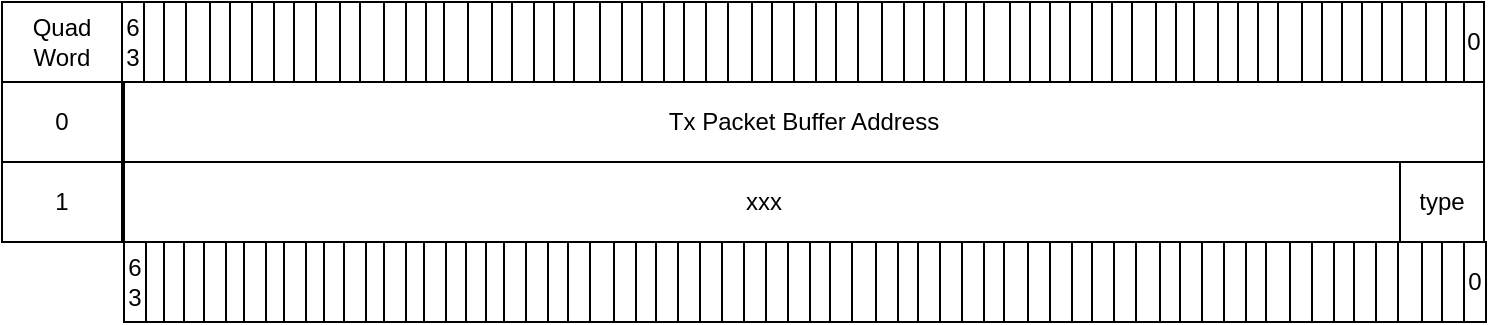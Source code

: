 <mxfile version="20.2.3" type="github">
  <diagram id="qz-nVTfvWQJ1BULRl2s8" name="Page-1">
    <mxGraphModel dx="1888" dy="489" grid="1" gridSize="10" guides="1" tooltips="1" connect="1" arrows="1" fold="1" page="1" pageScale="1" pageWidth="850" pageHeight="1100" math="0" shadow="0">
      <root>
        <mxCell id="0" />
        <mxCell id="1" parent="0" />
        <mxCell id="TTWSgJHcMphLvMV4Wp4F-28" value="" style="shape=table;startSize=0;container=1;collapsible=0;childLayout=tableLayout;" vertex="1" parent="1">
          <mxGeometry x="-721" y="350" width="681" height="40" as="geometry" />
        </mxCell>
        <mxCell id="TTWSgJHcMphLvMV4Wp4F-29" value="" style="shape=tableRow;horizontal=0;startSize=0;swimlaneHead=0;swimlaneBody=0;top=0;left=0;bottom=0;right=0;collapsible=0;dropTarget=0;fillColor=none;points=[[0,0.5],[1,0.5]];portConstraint=eastwest;" vertex="1" parent="TTWSgJHcMphLvMV4Wp4F-28">
          <mxGeometry width="681" height="40" as="geometry" />
        </mxCell>
        <mxCell id="TTWSgJHcMphLvMV4Wp4F-83" value="6&lt;br&gt;3" style="shape=partialRectangle;html=1;whiteSpace=wrap;connectable=0;overflow=hidden;fillColor=none;top=0;left=0;bottom=0;right=0;pointerEvents=1;" vertex="1" parent="TTWSgJHcMphLvMV4Wp4F-29">
          <mxGeometry width="11" height="40" as="geometry">
            <mxRectangle width="11" height="40" as="alternateBounds" />
          </mxGeometry>
        </mxCell>
        <mxCell id="TTWSgJHcMphLvMV4Wp4F-84" style="shape=partialRectangle;html=1;whiteSpace=wrap;connectable=0;overflow=hidden;fillColor=none;top=0;left=0;bottom=0;right=0;pointerEvents=1;" vertex="1" parent="TTWSgJHcMphLvMV4Wp4F-29">
          <mxGeometry x="11" width="10" height="40" as="geometry">
            <mxRectangle width="10" height="40" as="alternateBounds" />
          </mxGeometry>
        </mxCell>
        <mxCell id="TTWSgJHcMphLvMV4Wp4F-85" style="shape=partialRectangle;html=1;whiteSpace=wrap;connectable=0;overflow=hidden;fillColor=none;top=0;left=0;bottom=0;right=0;pointerEvents=1;" vertex="1" parent="TTWSgJHcMphLvMV4Wp4F-29">
          <mxGeometry x="21" width="11" height="40" as="geometry">
            <mxRectangle width="11" height="40" as="alternateBounds" />
          </mxGeometry>
        </mxCell>
        <mxCell id="TTWSgJHcMphLvMV4Wp4F-86" style="shape=partialRectangle;html=1;whiteSpace=wrap;connectable=0;overflow=hidden;fillColor=none;top=0;left=0;bottom=0;right=0;pointerEvents=1;" vertex="1" parent="TTWSgJHcMphLvMV4Wp4F-29">
          <mxGeometry x="32" width="12" height="40" as="geometry">
            <mxRectangle width="12" height="40" as="alternateBounds" />
          </mxGeometry>
        </mxCell>
        <mxCell id="TTWSgJHcMphLvMV4Wp4F-87" style="shape=partialRectangle;html=1;whiteSpace=wrap;connectable=0;overflow=hidden;fillColor=none;top=0;left=0;bottom=0;right=0;pointerEvents=1;" vertex="1" parent="TTWSgJHcMphLvMV4Wp4F-29">
          <mxGeometry x="44" width="10" height="40" as="geometry">
            <mxRectangle width="10" height="40" as="alternateBounds" />
          </mxGeometry>
        </mxCell>
        <mxCell id="TTWSgJHcMphLvMV4Wp4F-88" style="shape=partialRectangle;html=1;whiteSpace=wrap;connectable=0;overflow=hidden;fillColor=none;top=0;left=0;bottom=0;right=0;pointerEvents=1;" vertex="1" parent="TTWSgJHcMphLvMV4Wp4F-29">
          <mxGeometry x="54" width="11" height="40" as="geometry">
            <mxRectangle width="11" height="40" as="alternateBounds" />
          </mxGeometry>
        </mxCell>
        <mxCell id="TTWSgJHcMphLvMV4Wp4F-89" style="shape=partialRectangle;html=1;whiteSpace=wrap;connectable=0;overflow=hidden;fillColor=none;top=0;left=0;bottom=0;right=0;pointerEvents=1;" vertex="1" parent="TTWSgJHcMphLvMV4Wp4F-29">
          <mxGeometry x="65" width="11" height="40" as="geometry">
            <mxRectangle width="11" height="40" as="alternateBounds" />
          </mxGeometry>
        </mxCell>
        <mxCell id="TTWSgJHcMphLvMV4Wp4F-90" style="shape=partialRectangle;html=1;whiteSpace=wrap;connectable=0;overflow=hidden;fillColor=none;top=0;left=0;bottom=0;right=0;pointerEvents=1;" vertex="1" parent="TTWSgJHcMphLvMV4Wp4F-29">
          <mxGeometry x="76" width="10" height="40" as="geometry">
            <mxRectangle width="10" height="40" as="alternateBounds" />
          </mxGeometry>
        </mxCell>
        <mxCell id="TTWSgJHcMphLvMV4Wp4F-91" style="shape=partialRectangle;html=1;whiteSpace=wrap;connectable=0;overflow=hidden;fillColor=none;top=0;left=0;bottom=0;right=0;pointerEvents=1;" vertex="1" parent="TTWSgJHcMphLvMV4Wp4F-29">
          <mxGeometry x="86" width="11" height="40" as="geometry">
            <mxRectangle width="11" height="40" as="alternateBounds" />
          </mxGeometry>
        </mxCell>
        <mxCell id="TTWSgJHcMphLvMV4Wp4F-92" style="shape=partialRectangle;html=1;whiteSpace=wrap;connectable=0;overflow=hidden;fillColor=none;top=0;left=0;bottom=0;right=0;pointerEvents=1;" vertex="1" parent="TTWSgJHcMphLvMV4Wp4F-29">
          <mxGeometry x="97" width="12" height="40" as="geometry">
            <mxRectangle width="12" height="40" as="alternateBounds" />
          </mxGeometry>
        </mxCell>
        <mxCell id="TTWSgJHcMphLvMV4Wp4F-93" style="shape=partialRectangle;html=1;whiteSpace=wrap;connectable=0;overflow=hidden;fillColor=none;top=0;left=0;bottom=0;right=0;pointerEvents=1;" vertex="1" parent="TTWSgJHcMphLvMV4Wp4F-29">
          <mxGeometry x="109" width="10" height="40" as="geometry">
            <mxRectangle width="10" height="40" as="alternateBounds" />
          </mxGeometry>
        </mxCell>
        <mxCell id="TTWSgJHcMphLvMV4Wp4F-94" style="shape=partialRectangle;html=1;whiteSpace=wrap;connectable=0;overflow=hidden;fillColor=none;top=0;left=0;bottom=0;right=0;pointerEvents=1;" vertex="1" parent="TTWSgJHcMphLvMV4Wp4F-29">
          <mxGeometry x="119" width="12" height="40" as="geometry">
            <mxRectangle width="12" height="40" as="alternateBounds" />
          </mxGeometry>
        </mxCell>
        <mxCell id="TTWSgJHcMphLvMV4Wp4F-95" style="shape=partialRectangle;html=1;whiteSpace=wrap;connectable=0;overflow=hidden;fillColor=none;top=0;left=0;bottom=0;right=0;pointerEvents=1;" vertex="1" parent="TTWSgJHcMphLvMV4Wp4F-29">
          <mxGeometry x="131" width="11" height="40" as="geometry">
            <mxRectangle width="11" height="40" as="alternateBounds" />
          </mxGeometry>
        </mxCell>
        <mxCell id="TTWSgJHcMphLvMV4Wp4F-96" style="shape=partialRectangle;html=1;whiteSpace=wrap;connectable=0;overflow=hidden;fillColor=none;top=0;left=0;bottom=0;right=0;pointerEvents=1;" vertex="1" parent="TTWSgJHcMphLvMV4Wp4F-29">
          <mxGeometry x="142" width="10" height="40" as="geometry">
            <mxRectangle width="10" height="40" as="alternateBounds" />
          </mxGeometry>
        </mxCell>
        <mxCell id="TTWSgJHcMphLvMV4Wp4F-97" style="shape=partialRectangle;html=1;whiteSpace=wrap;connectable=0;overflow=hidden;fillColor=none;top=0;left=0;bottom=0;right=0;pointerEvents=1;" vertex="1" parent="TTWSgJHcMphLvMV4Wp4F-29">
          <mxGeometry x="152" width="9" height="40" as="geometry">
            <mxRectangle width="9" height="40" as="alternateBounds" />
          </mxGeometry>
        </mxCell>
        <mxCell id="TTWSgJHcMphLvMV4Wp4F-98" style="shape=partialRectangle;html=1;whiteSpace=wrap;connectable=0;overflow=hidden;fillColor=none;top=0;left=0;bottom=0;right=0;pointerEvents=1;" vertex="1" parent="TTWSgJHcMphLvMV4Wp4F-29">
          <mxGeometry x="161" width="12" height="40" as="geometry">
            <mxRectangle width="12" height="40" as="alternateBounds" />
          </mxGeometry>
        </mxCell>
        <mxCell id="TTWSgJHcMphLvMV4Wp4F-99" style="shape=partialRectangle;html=1;whiteSpace=wrap;connectable=0;overflow=hidden;fillColor=none;top=0;left=0;bottom=0;right=0;pointerEvents=1;" vertex="1" parent="TTWSgJHcMphLvMV4Wp4F-29">
          <mxGeometry x="173" width="12" height="40" as="geometry">
            <mxRectangle width="12" height="40" as="alternateBounds" />
          </mxGeometry>
        </mxCell>
        <mxCell id="TTWSgJHcMphLvMV4Wp4F-100" style="shape=partialRectangle;html=1;whiteSpace=wrap;connectable=0;overflow=hidden;fillColor=none;top=0;left=0;bottom=0;right=0;pointerEvents=1;" vertex="1" parent="TTWSgJHcMphLvMV4Wp4F-29">
          <mxGeometry x="185" width="10" height="40" as="geometry">
            <mxRectangle width="10" height="40" as="alternateBounds" />
          </mxGeometry>
        </mxCell>
        <mxCell id="TTWSgJHcMphLvMV4Wp4F-101" style="shape=partialRectangle;html=1;whiteSpace=wrap;connectable=0;overflow=hidden;fillColor=none;top=0;left=0;bottom=0;right=0;pointerEvents=1;" vertex="1" parent="TTWSgJHcMphLvMV4Wp4F-29">
          <mxGeometry x="195" width="11" height="40" as="geometry">
            <mxRectangle width="11" height="40" as="alternateBounds" />
          </mxGeometry>
        </mxCell>
        <mxCell id="TTWSgJHcMphLvMV4Wp4F-102" style="shape=partialRectangle;html=1;whiteSpace=wrap;connectable=0;overflow=hidden;fillColor=none;top=0;left=0;bottom=0;right=0;pointerEvents=1;" vertex="1" parent="TTWSgJHcMphLvMV4Wp4F-29">
          <mxGeometry x="206" width="10" height="40" as="geometry">
            <mxRectangle width="10" height="40" as="alternateBounds" />
          </mxGeometry>
        </mxCell>
        <mxCell id="TTWSgJHcMphLvMV4Wp4F-103" style="shape=partialRectangle;html=1;whiteSpace=wrap;connectable=0;overflow=hidden;fillColor=none;top=0;left=0;bottom=0;right=0;pointerEvents=1;" vertex="1" parent="TTWSgJHcMphLvMV4Wp4F-29">
          <mxGeometry x="216" width="10" height="40" as="geometry">
            <mxRectangle width="10" height="40" as="alternateBounds" />
          </mxGeometry>
        </mxCell>
        <mxCell id="TTWSgJHcMphLvMV4Wp4F-104" style="shape=partialRectangle;html=1;whiteSpace=wrap;connectable=0;overflow=hidden;fillColor=none;top=0;left=0;bottom=0;right=0;pointerEvents=1;" vertex="1" parent="TTWSgJHcMphLvMV4Wp4F-29">
          <mxGeometry x="226" width="13" height="40" as="geometry">
            <mxRectangle width="13" height="40" as="alternateBounds" />
          </mxGeometry>
        </mxCell>
        <mxCell id="TTWSgJHcMphLvMV4Wp4F-105" style="shape=partialRectangle;html=1;whiteSpace=wrap;connectable=0;overflow=hidden;fillColor=none;top=0;left=0;bottom=0;right=0;pointerEvents=1;" vertex="1" parent="TTWSgJHcMphLvMV4Wp4F-29">
          <mxGeometry x="239" width="11" height="40" as="geometry">
            <mxRectangle width="11" height="40" as="alternateBounds" />
          </mxGeometry>
        </mxCell>
        <mxCell id="TTWSgJHcMphLvMV4Wp4F-106" style="shape=partialRectangle;html=1;whiteSpace=wrap;connectable=0;overflow=hidden;fillColor=none;top=0;left=0;bottom=0;right=0;pointerEvents=1;" vertex="1" parent="TTWSgJHcMphLvMV4Wp4F-29">
          <mxGeometry x="250" width="10" height="40" as="geometry">
            <mxRectangle width="10" height="40" as="alternateBounds" />
          </mxGeometry>
        </mxCell>
        <mxCell id="TTWSgJHcMphLvMV4Wp4F-107" style="shape=partialRectangle;html=1;whiteSpace=wrap;connectable=0;overflow=hidden;fillColor=none;top=0;left=0;bottom=0;right=0;pointerEvents=1;" vertex="1" parent="TTWSgJHcMphLvMV4Wp4F-29">
          <mxGeometry x="260" width="11" height="40" as="geometry">
            <mxRectangle width="11" height="40" as="alternateBounds" />
          </mxGeometry>
        </mxCell>
        <mxCell id="TTWSgJHcMphLvMV4Wp4F-108" style="shape=partialRectangle;html=1;whiteSpace=wrap;connectable=0;overflow=hidden;fillColor=none;top=0;left=0;bottom=0;right=0;pointerEvents=1;" vertex="1" parent="TTWSgJHcMphLvMV4Wp4F-29">
          <mxGeometry x="271" width="10" height="40" as="geometry">
            <mxRectangle width="10" height="40" as="alternateBounds" />
          </mxGeometry>
        </mxCell>
        <mxCell id="TTWSgJHcMphLvMV4Wp4F-109" style="shape=partialRectangle;html=1;whiteSpace=wrap;connectable=0;overflow=hidden;fillColor=none;top=0;left=0;bottom=0;right=0;pointerEvents=1;" vertex="1" parent="TTWSgJHcMphLvMV4Wp4F-29">
          <mxGeometry x="281" width="11" height="40" as="geometry">
            <mxRectangle width="11" height="40" as="alternateBounds" />
          </mxGeometry>
        </mxCell>
        <mxCell id="TTWSgJHcMphLvMV4Wp4F-110" style="shape=partialRectangle;html=1;whiteSpace=wrap;connectable=0;overflow=hidden;fillColor=none;top=0;left=0;bottom=0;right=0;pointerEvents=1;" vertex="1" parent="TTWSgJHcMphLvMV4Wp4F-29">
          <mxGeometry x="292" width="11" height="40" as="geometry">
            <mxRectangle width="11" height="40" as="alternateBounds" />
          </mxGeometry>
        </mxCell>
        <mxCell id="TTWSgJHcMphLvMV4Wp4F-111" style="shape=partialRectangle;html=1;whiteSpace=wrap;connectable=0;overflow=hidden;fillColor=none;top=0;left=0;bottom=0;right=0;pointerEvents=1;" vertex="1" parent="TTWSgJHcMphLvMV4Wp4F-29">
          <mxGeometry x="303" width="12" height="40" as="geometry">
            <mxRectangle width="12" height="40" as="alternateBounds" />
          </mxGeometry>
        </mxCell>
        <mxCell id="TTWSgJHcMphLvMV4Wp4F-112" style="shape=partialRectangle;html=1;whiteSpace=wrap;connectable=0;overflow=hidden;fillColor=none;top=0;left=0;bottom=0;right=0;pointerEvents=1;" vertex="1" parent="TTWSgJHcMphLvMV4Wp4F-29">
          <mxGeometry x="315" width="10" height="40" as="geometry">
            <mxRectangle width="10" height="40" as="alternateBounds" />
          </mxGeometry>
        </mxCell>
        <mxCell id="TTWSgJHcMphLvMV4Wp4F-113" style="shape=partialRectangle;html=1;whiteSpace=wrap;connectable=0;overflow=hidden;fillColor=none;top=0;left=0;bottom=0;right=0;pointerEvents=1;" vertex="1" parent="TTWSgJHcMphLvMV4Wp4F-29">
          <mxGeometry x="325" width="11" height="40" as="geometry">
            <mxRectangle width="11" height="40" as="alternateBounds" />
          </mxGeometry>
        </mxCell>
        <mxCell id="TTWSgJHcMphLvMV4Wp4F-114" style="shape=partialRectangle;html=1;whiteSpace=wrap;connectable=0;overflow=hidden;fillColor=none;top=0;left=0;bottom=0;right=0;pointerEvents=1;" vertex="1" parent="TTWSgJHcMphLvMV4Wp4F-29">
          <mxGeometry x="336" width="11" height="40" as="geometry">
            <mxRectangle width="11" height="40" as="alternateBounds" />
          </mxGeometry>
        </mxCell>
        <mxCell id="TTWSgJHcMphLvMV4Wp4F-82" style="shape=partialRectangle;html=1;whiteSpace=wrap;connectable=0;overflow=hidden;fillColor=none;top=0;left=0;bottom=0;right=0;pointerEvents=1;" vertex="1" parent="TTWSgJHcMphLvMV4Wp4F-29">
          <mxGeometry x="347" width="10" height="40" as="geometry">
            <mxRectangle width="10" height="40" as="alternateBounds" />
          </mxGeometry>
        </mxCell>
        <mxCell id="TTWSgJHcMphLvMV4Wp4F-81" style="shape=partialRectangle;html=1;whiteSpace=wrap;connectable=0;overflow=hidden;fillColor=none;top=0;left=0;bottom=0;right=0;pointerEvents=1;" vertex="1" parent="TTWSgJHcMphLvMV4Wp4F-29">
          <mxGeometry x="357" width="11" height="40" as="geometry">
            <mxRectangle width="11" height="40" as="alternateBounds" />
          </mxGeometry>
        </mxCell>
        <mxCell id="TTWSgJHcMphLvMV4Wp4F-80" style="shape=partialRectangle;html=1;whiteSpace=wrap;connectable=0;overflow=hidden;fillColor=none;top=0;left=0;bottom=0;right=0;pointerEvents=1;" vertex="1" parent="TTWSgJHcMphLvMV4Wp4F-29">
          <mxGeometry x="368" width="12" height="40" as="geometry">
            <mxRectangle width="12" height="40" as="alternateBounds" />
          </mxGeometry>
        </mxCell>
        <mxCell id="TTWSgJHcMphLvMV4Wp4F-78" style="shape=partialRectangle;html=1;whiteSpace=wrap;connectable=0;overflow=hidden;fillColor=none;top=0;left=0;bottom=0;right=0;pointerEvents=1;" vertex="1" parent="TTWSgJHcMphLvMV4Wp4F-29">
          <mxGeometry x="380" width="11" height="40" as="geometry">
            <mxRectangle width="11" height="40" as="alternateBounds" />
          </mxGeometry>
        </mxCell>
        <mxCell id="TTWSgJHcMphLvMV4Wp4F-30" value="" style="shape=partialRectangle;html=1;whiteSpace=wrap;connectable=0;overflow=hidden;fillColor=none;top=0;left=0;bottom=0;right=0;pointerEvents=1;" vertex="1" parent="TTWSgJHcMphLvMV4Wp4F-29">
          <mxGeometry x="391" width="10" height="40" as="geometry">
            <mxRectangle width="10" height="40" as="alternateBounds" />
          </mxGeometry>
        </mxCell>
        <mxCell id="TTWSgJHcMphLvMV4Wp4F-31" value="" style="shape=partialRectangle;html=1;whiteSpace=wrap;connectable=0;overflow=hidden;fillColor=none;top=0;left=0;bottom=0;right=0;pointerEvents=1;" vertex="1" parent="TTWSgJHcMphLvMV4Wp4F-29">
          <mxGeometry x="401" width="10" height="40" as="geometry">
            <mxRectangle width="10" height="40" as="alternateBounds" />
          </mxGeometry>
        </mxCell>
        <mxCell id="TTWSgJHcMphLvMV4Wp4F-32" value="" style="shape=partialRectangle;html=1;whiteSpace=wrap;connectable=0;overflow=hidden;fillColor=none;top=0;left=0;bottom=0;right=0;pointerEvents=1;" vertex="1" parent="TTWSgJHcMphLvMV4Wp4F-29">
          <mxGeometry x="411" width="11" height="40" as="geometry">
            <mxRectangle width="11" height="40" as="alternateBounds" />
          </mxGeometry>
        </mxCell>
        <mxCell id="TTWSgJHcMphLvMV4Wp4F-33" value="" style="shape=partialRectangle;html=1;whiteSpace=wrap;connectable=0;overflow=hidden;fillColor=none;top=0;left=0;bottom=0;right=0;pointerEvents=1;" vertex="1" parent="TTWSgJHcMphLvMV4Wp4F-29">
          <mxGeometry x="422" width="9" height="40" as="geometry">
            <mxRectangle width="9" height="40" as="alternateBounds" />
          </mxGeometry>
        </mxCell>
        <mxCell id="TTWSgJHcMphLvMV4Wp4F-34" value="" style="shape=partialRectangle;html=1;whiteSpace=wrap;connectable=0;overflow=hidden;fillColor=none;top=0;left=0;bottom=0;right=0;pointerEvents=1;" vertex="1" parent="TTWSgJHcMphLvMV4Wp4F-29">
          <mxGeometry x="431" width="13" height="40" as="geometry">
            <mxRectangle width="13" height="40" as="alternateBounds" />
          </mxGeometry>
        </mxCell>
        <mxCell id="TTWSgJHcMphLvMV4Wp4F-35" value="" style="shape=partialRectangle;html=1;whiteSpace=wrap;connectable=0;overflow=hidden;fillColor=none;top=0;left=0;bottom=0;right=0;pointerEvents=1;" vertex="1" parent="TTWSgJHcMphLvMV4Wp4F-29">
          <mxGeometry x="444" width="10" height="40" as="geometry">
            <mxRectangle width="10" height="40" as="alternateBounds" />
          </mxGeometry>
        </mxCell>
        <mxCell id="TTWSgJHcMphLvMV4Wp4F-36" value="" style="shape=partialRectangle;html=1;whiteSpace=wrap;connectable=0;overflow=hidden;fillColor=none;top=0;left=0;bottom=0;right=0;pointerEvents=1;" vertex="1" parent="TTWSgJHcMphLvMV4Wp4F-29">
          <mxGeometry x="454" width="10" height="40" as="geometry">
            <mxRectangle width="10" height="40" as="alternateBounds" />
          </mxGeometry>
        </mxCell>
        <mxCell id="TTWSgJHcMphLvMV4Wp4F-37" value="" style="shape=partialRectangle;html=1;whiteSpace=wrap;connectable=0;overflow=hidden;fillColor=none;top=0;left=0;bottom=0;right=0;pointerEvents=1;" vertex="1" parent="TTWSgJHcMphLvMV4Wp4F-29">
          <mxGeometry x="464" width="10" height="40" as="geometry">
            <mxRectangle width="10" height="40" as="alternateBounds" />
          </mxGeometry>
        </mxCell>
        <mxCell id="TTWSgJHcMphLvMV4Wp4F-38" value="" style="shape=partialRectangle;html=1;whiteSpace=wrap;connectable=0;overflow=hidden;fillColor=none;top=0;left=0;bottom=0;right=0;pointerEvents=1;" vertex="1" parent="TTWSgJHcMphLvMV4Wp4F-29">
          <mxGeometry x="474" width="11" height="40" as="geometry">
            <mxRectangle width="11" height="40" as="alternateBounds" />
          </mxGeometry>
        </mxCell>
        <mxCell id="TTWSgJHcMphLvMV4Wp4F-39" value="" style="shape=partialRectangle;html=1;whiteSpace=wrap;connectable=0;overflow=hidden;fillColor=none;top=0;left=0;bottom=0;right=0;pointerEvents=1;" vertex="1" parent="TTWSgJHcMphLvMV4Wp4F-29">
          <mxGeometry x="485" width="10" height="40" as="geometry">
            <mxRectangle width="10" height="40" as="alternateBounds" />
          </mxGeometry>
        </mxCell>
        <mxCell id="TTWSgJHcMphLvMV4Wp4F-40" value="" style="shape=partialRectangle;html=1;whiteSpace=wrap;connectable=0;overflow=hidden;fillColor=none;top=0;left=0;bottom=0;right=0;pointerEvents=1;" vertex="1" parent="TTWSgJHcMphLvMV4Wp4F-29">
          <mxGeometry x="495" width="10" height="40" as="geometry">
            <mxRectangle width="10" height="40" as="alternateBounds" />
          </mxGeometry>
        </mxCell>
        <mxCell id="TTWSgJHcMphLvMV4Wp4F-41" value="" style="shape=partialRectangle;html=1;whiteSpace=wrap;connectable=0;overflow=hidden;fillColor=none;top=0;left=0;bottom=0;right=0;pointerEvents=1;" vertex="1" parent="TTWSgJHcMphLvMV4Wp4F-29">
          <mxGeometry x="505" width="12" height="40" as="geometry">
            <mxRectangle width="12" height="40" as="alternateBounds" />
          </mxGeometry>
        </mxCell>
        <mxCell id="TTWSgJHcMphLvMV4Wp4F-42" value="" style="shape=partialRectangle;html=1;whiteSpace=wrap;connectable=0;overflow=hidden;fillColor=none;top=0;left=0;bottom=0;right=0;pointerEvents=1;" vertex="1" parent="TTWSgJHcMphLvMV4Wp4F-29">
          <mxGeometry x="517" width="10" height="40" as="geometry">
            <mxRectangle width="10" height="40" as="alternateBounds" />
          </mxGeometry>
        </mxCell>
        <mxCell id="TTWSgJHcMphLvMV4Wp4F-43" value="" style="shape=partialRectangle;html=1;whiteSpace=wrap;connectable=0;overflow=hidden;fillColor=none;top=0;left=0;bottom=0;right=0;pointerEvents=1;" vertex="1" parent="TTWSgJHcMphLvMV4Wp4F-29">
          <mxGeometry x="527" width="9" height="40" as="geometry">
            <mxRectangle width="9" height="40" as="alternateBounds" />
          </mxGeometry>
        </mxCell>
        <mxCell id="TTWSgJHcMphLvMV4Wp4F-44" value="" style="shape=partialRectangle;html=1;whiteSpace=wrap;connectable=0;overflow=hidden;fillColor=none;top=0;left=0;bottom=0;right=0;pointerEvents=1;" vertex="1" parent="TTWSgJHcMphLvMV4Wp4F-29">
          <mxGeometry x="536" width="12" height="40" as="geometry">
            <mxRectangle width="12" height="40" as="alternateBounds" />
          </mxGeometry>
        </mxCell>
        <mxCell id="TTWSgJHcMphLvMV4Wp4F-45" value="" style="shape=partialRectangle;html=1;whiteSpace=wrap;connectable=0;overflow=hidden;fillColor=none;top=0;left=0;bottom=0;right=0;pointerEvents=1;" vertex="1" parent="TTWSgJHcMphLvMV4Wp4F-29">
          <mxGeometry x="548" width="10" height="40" as="geometry">
            <mxRectangle width="10" height="40" as="alternateBounds" />
          </mxGeometry>
        </mxCell>
        <mxCell id="TTWSgJHcMphLvMV4Wp4F-46" value="" style="shape=partialRectangle;html=1;whiteSpace=wrap;connectable=0;overflow=hidden;fillColor=none;top=0;left=0;bottom=0;right=0;pointerEvents=1;" vertex="1" parent="TTWSgJHcMphLvMV4Wp4F-29">
          <mxGeometry x="558" width="10" height="40" as="geometry">
            <mxRectangle width="10" height="40" as="alternateBounds" />
          </mxGeometry>
        </mxCell>
        <mxCell id="TTWSgJHcMphLvMV4Wp4F-47" value="" style="shape=partialRectangle;html=1;whiteSpace=wrap;connectable=0;overflow=hidden;fillColor=none;top=0;left=0;bottom=0;right=0;pointerEvents=1;" vertex="1" parent="TTWSgJHcMphLvMV4Wp4F-29">
          <mxGeometry x="568" width="10" height="40" as="geometry">
            <mxRectangle width="10" height="40" as="alternateBounds" />
          </mxGeometry>
        </mxCell>
        <mxCell id="TTWSgJHcMphLvMV4Wp4F-48" value="" style="shape=partialRectangle;html=1;whiteSpace=wrap;connectable=0;overflow=hidden;fillColor=none;top=0;left=0;bottom=0;right=0;pointerEvents=1;" vertex="1" parent="TTWSgJHcMphLvMV4Wp4F-29">
          <mxGeometry x="578" width="12" height="40" as="geometry">
            <mxRectangle width="12" height="40" as="alternateBounds" />
          </mxGeometry>
        </mxCell>
        <mxCell id="TTWSgJHcMphLvMV4Wp4F-49" value="" style="shape=partialRectangle;html=1;whiteSpace=wrap;connectable=0;overflow=hidden;fillColor=none;top=0;left=0;bottom=0;right=0;pointerEvents=1;" vertex="1" parent="TTWSgJHcMphLvMV4Wp4F-29">
          <mxGeometry x="590" width="10" height="40" as="geometry">
            <mxRectangle width="10" height="40" as="alternateBounds" />
          </mxGeometry>
        </mxCell>
        <mxCell id="TTWSgJHcMphLvMV4Wp4F-71" style="shape=partialRectangle;html=1;whiteSpace=wrap;connectable=0;overflow=hidden;fillColor=none;top=0;left=0;bottom=0;right=0;pointerEvents=1;" vertex="1" parent="TTWSgJHcMphLvMV4Wp4F-29">
          <mxGeometry x="600" width="10" height="40" as="geometry">
            <mxRectangle width="10" height="40" as="alternateBounds" />
          </mxGeometry>
        </mxCell>
        <mxCell id="TTWSgJHcMphLvMV4Wp4F-72" style="shape=partialRectangle;html=1;whiteSpace=wrap;connectable=0;overflow=hidden;fillColor=none;top=0;left=0;bottom=0;right=0;pointerEvents=1;" vertex="1" parent="TTWSgJHcMphLvMV4Wp4F-29">
          <mxGeometry x="610" width="10" height="40" as="geometry">
            <mxRectangle width="10" height="40" as="alternateBounds" />
          </mxGeometry>
        </mxCell>
        <mxCell id="TTWSgJHcMphLvMV4Wp4F-73" style="shape=partialRectangle;html=1;whiteSpace=wrap;connectable=0;overflow=hidden;fillColor=none;top=0;left=0;bottom=0;right=0;pointerEvents=1;" vertex="1" parent="TTWSgJHcMphLvMV4Wp4F-29">
          <mxGeometry x="620" width="10" height="40" as="geometry">
            <mxRectangle width="10" height="40" as="alternateBounds" />
          </mxGeometry>
        </mxCell>
        <mxCell id="TTWSgJHcMphLvMV4Wp4F-74" style="shape=partialRectangle;html=1;whiteSpace=wrap;connectable=0;overflow=hidden;fillColor=none;top=0;left=0;bottom=0;right=0;pointerEvents=1;" vertex="1" parent="TTWSgJHcMphLvMV4Wp4F-29">
          <mxGeometry x="630" width="10" height="40" as="geometry">
            <mxRectangle width="10" height="40" as="alternateBounds" />
          </mxGeometry>
        </mxCell>
        <mxCell id="TTWSgJHcMphLvMV4Wp4F-75" style="shape=partialRectangle;html=1;whiteSpace=wrap;connectable=0;overflow=hidden;fillColor=none;top=0;left=0;bottom=0;right=0;pointerEvents=1;" vertex="1" parent="TTWSgJHcMphLvMV4Wp4F-29">
          <mxGeometry x="640" width="12" height="40" as="geometry">
            <mxRectangle width="12" height="40" as="alternateBounds" />
          </mxGeometry>
        </mxCell>
        <mxCell id="TTWSgJHcMphLvMV4Wp4F-76" style="shape=partialRectangle;html=1;whiteSpace=wrap;connectable=0;overflow=hidden;fillColor=none;top=0;left=0;bottom=0;right=0;pointerEvents=1;" vertex="1" parent="TTWSgJHcMphLvMV4Wp4F-29">
          <mxGeometry x="652" width="10" height="40" as="geometry">
            <mxRectangle width="10" height="40" as="alternateBounds" />
          </mxGeometry>
        </mxCell>
        <mxCell id="TTWSgJHcMphLvMV4Wp4F-77" style="shape=partialRectangle;html=1;whiteSpace=wrap;connectable=0;overflow=hidden;fillColor=none;top=0;left=0;bottom=0;right=0;pointerEvents=1;" vertex="1" parent="TTWSgJHcMphLvMV4Wp4F-29">
          <mxGeometry x="662" width="9" height="40" as="geometry">
            <mxRectangle width="9" height="40" as="alternateBounds" />
          </mxGeometry>
        </mxCell>
        <mxCell id="TTWSgJHcMphLvMV4Wp4F-230" value="0" style="shape=partialRectangle;html=1;whiteSpace=wrap;connectable=0;overflow=hidden;fillColor=none;top=0;left=0;bottom=0;right=0;pointerEvents=1;" vertex="1" parent="TTWSgJHcMphLvMV4Wp4F-29">
          <mxGeometry x="671" width="10" height="40" as="geometry">
            <mxRectangle width="10" height="40" as="alternateBounds" />
          </mxGeometry>
        </mxCell>
        <mxCell id="TTWSgJHcMphLvMV4Wp4F-115" value="" style="shape=table;startSize=0;container=1;collapsible=0;childLayout=tableLayout;" vertex="1" parent="1">
          <mxGeometry x="-720" y="470" width="681" height="40" as="geometry" />
        </mxCell>
        <mxCell id="TTWSgJHcMphLvMV4Wp4F-116" value="" style="shape=tableRow;horizontal=0;startSize=0;swimlaneHead=0;swimlaneBody=0;top=0;left=0;bottom=0;right=0;collapsible=0;dropTarget=0;fillColor=none;points=[[0,0.5],[1,0.5]];portConstraint=eastwest;" vertex="1" parent="TTWSgJHcMphLvMV4Wp4F-115">
          <mxGeometry width="681" height="40" as="geometry" />
        </mxCell>
        <mxCell id="TTWSgJHcMphLvMV4Wp4F-117" value="6&lt;br&gt;3" style="shape=partialRectangle;html=1;whiteSpace=wrap;connectable=0;overflow=hidden;fillColor=none;top=0;left=0;bottom=0;right=0;pointerEvents=1;" vertex="1" parent="TTWSgJHcMphLvMV4Wp4F-116">
          <mxGeometry width="11" height="40" as="geometry">
            <mxRectangle width="11" height="40" as="alternateBounds" />
          </mxGeometry>
        </mxCell>
        <mxCell id="TTWSgJHcMphLvMV4Wp4F-118" value="" style="shape=partialRectangle;html=1;whiteSpace=wrap;connectable=0;overflow=hidden;fillColor=none;top=0;left=0;bottom=0;right=0;pointerEvents=1;" vertex="1" parent="TTWSgJHcMphLvMV4Wp4F-116">
          <mxGeometry x="11" width="9" height="40" as="geometry">
            <mxRectangle width="9" height="40" as="alternateBounds" />
          </mxGeometry>
        </mxCell>
        <mxCell id="TTWSgJHcMphLvMV4Wp4F-119" value="" style="shape=partialRectangle;html=1;whiteSpace=wrap;connectable=0;overflow=hidden;fillColor=none;top=0;left=0;bottom=0;right=0;pointerEvents=1;" vertex="1" parent="TTWSgJHcMphLvMV4Wp4F-116">
          <mxGeometry x="20" width="10" height="40" as="geometry">
            <mxRectangle width="10" height="40" as="alternateBounds" />
          </mxGeometry>
        </mxCell>
        <mxCell id="TTWSgJHcMphLvMV4Wp4F-120" value="" style="shape=partialRectangle;html=1;whiteSpace=wrap;connectable=0;overflow=hidden;fillColor=none;top=0;left=0;bottom=0;right=0;pointerEvents=1;" vertex="1" parent="TTWSgJHcMphLvMV4Wp4F-116">
          <mxGeometry x="30" width="10" height="40" as="geometry">
            <mxRectangle width="10" height="40" as="alternateBounds" />
          </mxGeometry>
        </mxCell>
        <mxCell id="TTWSgJHcMphLvMV4Wp4F-121" value="" style="shape=partialRectangle;html=1;whiteSpace=wrap;connectable=0;overflow=hidden;fillColor=none;top=0;left=0;bottom=0;right=0;pointerEvents=1;" vertex="1" parent="TTWSgJHcMphLvMV4Wp4F-116">
          <mxGeometry x="40" width="11" height="40" as="geometry">
            <mxRectangle width="11" height="40" as="alternateBounds" />
          </mxGeometry>
        </mxCell>
        <mxCell id="TTWSgJHcMphLvMV4Wp4F-122" value="" style="shape=partialRectangle;html=1;whiteSpace=wrap;connectable=0;overflow=hidden;fillColor=none;top=0;left=0;bottom=0;right=0;pointerEvents=1;" vertex="1" parent="TTWSgJHcMphLvMV4Wp4F-116">
          <mxGeometry x="51" width="9" height="40" as="geometry">
            <mxRectangle width="9" height="40" as="alternateBounds" />
          </mxGeometry>
        </mxCell>
        <mxCell id="TTWSgJHcMphLvMV4Wp4F-123" value="" style="shape=partialRectangle;html=1;whiteSpace=wrap;connectable=0;overflow=hidden;fillColor=none;top=0;left=0;bottom=0;right=0;pointerEvents=1;" vertex="1" parent="TTWSgJHcMphLvMV4Wp4F-116">
          <mxGeometry x="60" width="11" height="40" as="geometry">
            <mxRectangle width="11" height="40" as="alternateBounds" />
          </mxGeometry>
        </mxCell>
        <mxCell id="TTWSgJHcMphLvMV4Wp4F-124" value="" style="shape=partialRectangle;html=1;whiteSpace=wrap;connectable=0;overflow=hidden;fillColor=none;top=0;left=0;bottom=0;right=0;pointerEvents=1;" vertex="1" parent="TTWSgJHcMphLvMV4Wp4F-116">
          <mxGeometry x="71" width="9" height="40" as="geometry">
            <mxRectangle width="9" height="40" as="alternateBounds" />
          </mxGeometry>
        </mxCell>
        <mxCell id="TTWSgJHcMphLvMV4Wp4F-125" value="" style="shape=partialRectangle;html=1;whiteSpace=wrap;connectable=0;overflow=hidden;fillColor=none;top=0;left=0;bottom=0;right=0;pointerEvents=1;" vertex="1" parent="TTWSgJHcMphLvMV4Wp4F-116">
          <mxGeometry x="80" width="11" height="40" as="geometry">
            <mxRectangle width="11" height="40" as="alternateBounds" />
          </mxGeometry>
        </mxCell>
        <mxCell id="TTWSgJHcMphLvMV4Wp4F-126" value="" style="shape=partialRectangle;html=1;whiteSpace=wrap;connectable=0;overflow=hidden;fillColor=none;top=0;left=0;bottom=0;right=0;pointerEvents=1;" vertex="1" parent="TTWSgJHcMphLvMV4Wp4F-116">
          <mxGeometry x="91" width="9" height="40" as="geometry">
            <mxRectangle width="9" height="40" as="alternateBounds" />
          </mxGeometry>
        </mxCell>
        <mxCell id="TTWSgJHcMphLvMV4Wp4F-127" value="" style="shape=partialRectangle;html=1;whiteSpace=wrap;connectable=0;overflow=hidden;fillColor=none;top=0;left=0;bottom=0;right=0;pointerEvents=1;" vertex="1" parent="TTWSgJHcMphLvMV4Wp4F-116">
          <mxGeometry x="100" width="10" height="40" as="geometry">
            <mxRectangle width="10" height="40" as="alternateBounds" />
          </mxGeometry>
        </mxCell>
        <mxCell id="TTWSgJHcMphLvMV4Wp4F-128" value="" style="shape=partialRectangle;html=1;whiteSpace=wrap;connectable=0;overflow=hidden;fillColor=none;top=0;left=0;bottom=0;right=0;pointerEvents=1;" vertex="1" parent="TTWSgJHcMphLvMV4Wp4F-116">
          <mxGeometry x="110" width="11" height="40" as="geometry">
            <mxRectangle width="11" height="40" as="alternateBounds" />
          </mxGeometry>
        </mxCell>
        <mxCell id="TTWSgJHcMphLvMV4Wp4F-129" value="" style="shape=partialRectangle;html=1;whiteSpace=wrap;connectable=0;overflow=hidden;fillColor=none;top=0;left=0;bottom=0;right=0;pointerEvents=1;" vertex="1" parent="TTWSgJHcMphLvMV4Wp4F-116">
          <mxGeometry x="121" width="9" height="40" as="geometry">
            <mxRectangle width="9" height="40" as="alternateBounds" />
          </mxGeometry>
        </mxCell>
        <mxCell id="TTWSgJHcMphLvMV4Wp4F-130" value="" style="shape=partialRectangle;html=1;whiteSpace=wrap;connectable=0;overflow=hidden;fillColor=none;top=0;left=0;bottom=0;right=0;pointerEvents=1;" vertex="1" parent="TTWSgJHcMphLvMV4Wp4F-116">
          <mxGeometry x="130" width="11" height="40" as="geometry">
            <mxRectangle width="11" height="40" as="alternateBounds" />
          </mxGeometry>
        </mxCell>
        <mxCell id="TTWSgJHcMphLvMV4Wp4F-131" value="" style="shape=partialRectangle;html=1;whiteSpace=wrap;connectable=0;overflow=hidden;fillColor=none;top=0;left=0;bottom=0;right=0;pointerEvents=1;" vertex="1" parent="TTWSgJHcMphLvMV4Wp4F-116">
          <mxGeometry x="141" width="9" height="40" as="geometry">
            <mxRectangle width="9" height="40" as="alternateBounds" />
          </mxGeometry>
        </mxCell>
        <mxCell id="TTWSgJHcMphLvMV4Wp4F-132" value="" style="shape=partialRectangle;html=1;whiteSpace=wrap;connectable=0;overflow=hidden;fillColor=none;top=0;left=0;bottom=0;right=0;pointerEvents=1;" vertex="1" parent="TTWSgJHcMphLvMV4Wp4F-116">
          <mxGeometry x="150" width="11" height="40" as="geometry">
            <mxRectangle width="11" height="40" as="alternateBounds" />
          </mxGeometry>
        </mxCell>
        <mxCell id="TTWSgJHcMphLvMV4Wp4F-133" value="" style="shape=partialRectangle;html=1;whiteSpace=wrap;connectable=0;overflow=hidden;fillColor=none;top=0;left=0;bottom=0;right=0;pointerEvents=1;" vertex="1" parent="TTWSgJHcMphLvMV4Wp4F-116">
          <mxGeometry x="161" width="10" height="40" as="geometry">
            <mxRectangle width="10" height="40" as="alternateBounds" />
          </mxGeometry>
        </mxCell>
        <mxCell id="TTWSgJHcMphLvMV4Wp4F-134" value="" style="shape=partialRectangle;html=1;whiteSpace=wrap;connectable=0;overflow=hidden;fillColor=none;top=0;left=0;bottom=0;right=0;pointerEvents=1;" vertex="1" parent="TTWSgJHcMphLvMV4Wp4F-116">
          <mxGeometry x="171" width="10" height="40" as="geometry">
            <mxRectangle width="10" height="40" as="alternateBounds" />
          </mxGeometry>
        </mxCell>
        <mxCell id="TTWSgJHcMphLvMV4Wp4F-135" value="" style="shape=partialRectangle;html=1;whiteSpace=wrap;connectable=0;overflow=hidden;fillColor=none;top=0;left=0;bottom=0;right=0;pointerEvents=1;" vertex="1" parent="TTWSgJHcMphLvMV4Wp4F-116">
          <mxGeometry x="181" width="9" height="40" as="geometry">
            <mxRectangle width="9" height="40" as="alternateBounds" />
          </mxGeometry>
        </mxCell>
        <mxCell id="TTWSgJHcMphLvMV4Wp4F-136" value="" style="shape=partialRectangle;html=1;whiteSpace=wrap;connectable=0;overflow=hidden;fillColor=none;top=0;left=0;bottom=0;right=0;pointerEvents=1;" vertex="1" parent="TTWSgJHcMphLvMV4Wp4F-116">
          <mxGeometry x="190" width="11" height="40" as="geometry">
            <mxRectangle width="11" height="40" as="alternateBounds" />
          </mxGeometry>
        </mxCell>
        <mxCell id="TTWSgJHcMphLvMV4Wp4F-186" style="shape=partialRectangle;html=1;whiteSpace=wrap;connectable=0;overflow=hidden;fillColor=none;top=0;left=0;bottom=0;right=0;pointerEvents=1;" vertex="1" parent="TTWSgJHcMphLvMV4Wp4F-116">
          <mxGeometry x="201" width="11" height="40" as="geometry">
            <mxRectangle width="11" height="40" as="alternateBounds" />
          </mxGeometry>
        </mxCell>
        <mxCell id="TTWSgJHcMphLvMV4Wp4F-187" style="shape=partialRectangle;html=1;whiteSpace=wrap;connectable=0;overflow=hidden;fillColor=none;top=0;left=0;bottom=0;right=0;pointerEvents=1;" vertex="1" parent="TTWSgJHcMphLvMV4Wp4F-116">
          <mxGeometry x="212" width="10" height="40" as="geometry">
            <mxRectangle width="10" height="40" as="alternateBounds" />
          </mxGeometry>
        </mxCell>
        <mxCell id="TTWSgJHcMphLvMV4Wp4F-188" style="shape=partialRectangle;html=1;whiteSpace=wrap;connectable=0;overflow=hidden;fillColor=none;top=0;left=0;bottom=0;right=0;pointerEvents=1;" vertex="1" parent="TTWSgJHcMphLvMV4Wp4F-116">
          <mxGeometry x="222" width="11" height="40" as="geometry">
            <mxRectangle width="11" height="40" as="alternateBounds" />
          </mxGeometry>
        </mxCell>
        <mxCell id="TTWSgJHcMphLvMV4Wp4F-189" style="shape=partialRectangle;html=1;whiteSpace=wrap;connectable=0;overflow=hidden;fillColor=none;top=0;left=0;bottom=0;right=0;pointerEvents=1;" vertex="1" parent="TTWSgJHcMphLvMV4Wp4F-116">
          <mxGeometry x="233" width="12" height="40" as="geometry">
            <mxRectangle width="12" height="40" as="alternateBounds" />
          </mxGeometry>
        </mxCell>
        <mxCell id="TTWSgJHcMphLvMV4Wp4F-190" style="shape=partialRectangle;html=1;whiteSpace=wrap;connectable=0;overflow=hidden;fillColor=none;top=0;left=0;bottom=0;right=0;pointerEvents=1;" vertex="1" parent="TTWSgJHcMphLvMV4Wp4F-116">
          <mxGeometry x="245" width="11" height="40" as="geometry">
            <mxRectangle width="11" height="40" as="alternateBounds" />
          </mxGeometry>
        </mxCell>
        <mxCell id="TTWSgJHcMphLvMV4Wp4F-191" style="shape=partialRectangle;html=1;whiteSpace=wrap;connectable=0;overflow=hidden;fillColor=none;top=0;left=0;bottom=0;right=0;pointerEvents=1;" vertex="1" parent="TTWSgJHcMphLvMV4Wp4F-116">
          <mxGeometry x="256" width="10" height="40" as="geometry">
            <mxRectangle width="10" height="40" as="alternateBounds" />
          </mxGeometry>
        </mxCell>
        <mxCell id="TTWSgJHcMphLvMV4Wp4F-192" style="shape=partialRectangle;html=1;whiteSpace=wrap;connectable=0;overflow=hidden;fillColor=none;top=0;left=0;bottom=0;right=0;pointerEvents=1;" vertex="1" parent="TTWSgJHcMphLvMV4Wp4F-116">
          <mxGeometry x="266" width="11" height="40" as="geometry">
            <mxRectangle width="11" height="40" as="alternateBounds" />
          </mxGeometry>
        </mxCell>
        <mxCell id="TTWSgJHcMphLvMV4Wp4F-193" style="shape=partialRectangle;html=1;whiteSpace=wrap;connectable=0;overflow=hidden;fillColor=none;top=0;left=0;bottom=0;right=0;pointerEvents=1;" vertex="1" parent="TTWSgJHcMphLvMV4Wp4F-116">
          <mxGeometry x="277" width="11" height="40" as="geometry">
            <mxRectangle width="11" height="40" as="alternateBounds" />
          </mxGeometry>
        </mxCell>
        <mxCell id="TTWSgJHcMphLvMV4Wp4F-194" style="shape=partialRectangle;html=1;whiteSpace=wrap;connectable=0;overflow=hidden;fillColor=none;top=0;left=0;bottom=0;right=0;pointerEvents=1;" vertex="1" parent="TTWSgJHcMphLvMV4Wp4F-116">
          <mxGeometry x="288" width="11" height="40" as="geometry">
            <mxRectangle width="11" height="40" as="alternateBounds" />
          </mxGeometry>
        </mxCell>
        <mxCell id="TTWSgJHcMphLvMV4Wp4F-195" style="shape=partialRectangle;html=1;whiteSpace=wrap;connectable=0;overflow=hidden;fillColor=none;top=0;left=0;bottom=0;right=0;pointerEvents=1;" vertex="1" parent="TTWSgJHcMphLvMV4Wp4F-116">
          <mxGeometry x="299" width="11" height="40" as="geometry">
            <mxRectangle width="11" height="40" as="alternateBounds" />
          </mxGeometry>
        </mxCell>
        <mxCell id="TTWSgJHcMphLvMV4Wp4F-196" style="shape=partialRectangle;html=1;whiteSpace=wrap;connectable=0;overflow=hidden;fillColor=none;top=0;left=0;bottom=0;right=0;pointerEvents=1;" vertex="1" parent="TTWSgJHcMphLvMV4Wp4F-116">
          <mxGeometry x="310" width="11" height="40" as="geometry">
            <mxRectangle width="11" height="40" as="alternateBounds" />
          </mxGeometry>
        </mxCell>
        <mxCell id="TTWSgJHcMphLvMV4Wp4F-197" style="shape=partialRectangle;html=1;whiteSpace=wrap;connectable=0;overflow=hidden;fillColor=none;top=0;left=0;bottom=0;right=0;pointerEvents=1;" vertex="1" parent="TTWSgJHcMphLvMV4Wp4F-116">
          <mxGeometry x="321" width="11" height="40" as="geometry">
            <mxRectangle width="11" height="40" as="alternateBounds" />
          </mxGeometry>
        </mxCell>
        <mxCell id="TTWSgJHcMphLvMV4Wp4F-198" style="shape=partialRectangle;html=1;whiteSpace=wrap;connectable=0;overflow=hidden;fillColor=none;top=0;left=0;bottom=0;right=0;pointerEvents=1;" vertex="1" parent="TTWSgJHcMphLvMV4Wp4F-116">
          <mxGeometry x="332" width="11" height="40" as="geometry">
            <mxRectangle width="11" height="40" as="alternateBounds" />
          </mxGeometry>
        </mxCell>
        <mxCell id="TTWSgJHcMphLvMV4Wp4F-199" style="shape=partialRectangle;html=1;whiteSpace=wrap;connectable=0;overflow=hidden;fillColor=none;top=0;left=0;bottom=0;right=0;pointerEvents=1;" vertex="1" parent="TTWSgJHcMphLvMV4Wp4F-116">
          <mxGeometry x="343" width="10" height="40" as="geometry">
            <mxRectangle width="10" height="40" as="alternateBounds" />
          </mxGeometry>
        </mxCell>
        <mxCell id="TTWSgJHcMphLvMV4Wp4F-200" style="shape=partialRectangle;html=1;whiteSpace=wrap;connectable=0;overflow=hidden;fillColor=none;top=0;left=0;bottom=0;right=0;pointerEvents=1;" vertex="1" parent="TTWSgJHcMphLvMV4Wp4F-116">
          <mxGeometry x="353" width="11" height="40" as="geometry">
            <mxRectangle width="11" height="40" as="alternateBounds" />
          </mxGeometry>
        </mxCell>
        <mxCell id="TTWSgJHcMphLvMV4Wp4F-201" style="shape=partialRectangle;html=1;whiteSpace=wrap;connectable=0;overflow=hidden;fillColor=none;top=0;left=0;bottom=0;right=0;pointerEvents=1;" vertex="1" parent="TTWSgJHcMphLvMV4Wp4F-116">
          <mxGeometry x="364" width="12" height="40" as="geometry">
            <mxRectangle width="12" height="40" as="alternateBounds" />
          </mxGeometry>
        </mxCell>
        <mxCell id="TTWSgJHcMphLvMV4Wp4F-202" style="shape=partialRectangle;html=1;whiteSpace=wrap;connectable=0;overflow=hidden;fillColor=none;top=0;left=0;bottom=0;right=0;pointerEvents=1;" vertex="1" parent="TTWSgJHcMphLvMV4Wp4F-116">
          <mxGeometry x="376" width="11" height="40" as="geometry">
            <mxRectangle width="11" height="40" as="alternateBounds" />
          </mxGeometry>
        </mxCell>
        <mxCell id="TTWSgJHcMphLvMV4Wp4F-203" style="shape=partialRectangle;html=1;whiteSpace=wrap;connectable=0;overflow=hidden;fillColor=none;top=0;left=0;bottom=0;right=0;pointerEvents=1;" vertex="1" parent="TTWSgJHcMphLvMV4Wp4F-116">
          <mxGeometry x="387" width="10" height="40" as="geometry">
            <mxRectangle width="10" height="40" as="alternateBounds" />
          </mxGeometry>
        </mxCell>
        <mxCell id="TTWSgJHcMphLvMV4Wp4F-204" style="shape=partialRectangle;html=1;whiteSpace=wrap;connectable=0;overflow=hidden;fillColor=none;top=0;left=0;bottom=0;right=0;pointerEvents=1;" vertex="1" parent="TTWSgJHcMphLvMV4Wp4F-116">
          <mxGeometry x="397" width="11" height="40" as="geometry">
            <mxRectangle width="11" height="40" as="alternateBounds" />
          </mxGeometry>
        </mxCell>
        <mxCell id="TTWSgJHcMphLvMV4Wp4F-205" style="shape=partialRectangle;html=1;whiteSpace=wrap;connectable=0;overflow=hidden;fillColor=none;top=0;left=0;bottom=0;right=0;pointerEvents=1;" vertex="1" parent="TTWSgJHcMphLvMV4Wp4F-116">
          <mxGeometry x="408" width="11" height="40" as="geometry">
            <mxRectangle width="11" height="40" as="alternateBounds" />
          </mxGeometry>
        </mxCell>
        <mxCell id="TTWSgJHcMphLvMV4Wp4F-206" style="shape=partialRectangle;html=1;whiteSpace=wrap;connectable=0;overflow=hidden;fillColor=none;top=0;left=0;bottom=0;right=0;pointerEvents=1;" vertex="1" parent="TTWSgJHcMphLvMV4Wp4F-116">
          <mxGeometry x="419" width="11" height="40" as="geometry">
            <mxRectangle width="11" height="40" as="alternateBounds" />
          </mxGeometry>
        </mxCell>
        <mxCell id="TTWSgJHcMphLvMV4Wp4F-207" style="shape=partialRectangle;html=1;whiteSpace=wrap;connectable=0;overflow=hidden;fillColor=none;top=0;left=0;bottom=0;right=0;pointerEvents=1;" vertex="1" parent="TTWSgJHcMphLvMV4Wp4F-116">
          <mxGeometry x="430" width="10" height="40" as="geometry">
            <mxRectangle width="10" height="40" as="alternateBounds" />
          </mxGeometry>
        </mxCell>
        <mxCell id="TTWSgJHcMphLvMV4Wp4F-208" style="shape=partialRectangle;html=1;whiteSpace=wrap;connectable=0;overflow=hidden;fillColor=none;top=0;left=0;bottom=0;right=0;pointerEvents=1;" vertex="1" parent="TTWSgJHcMphLvMV4Wp4F-116">
          <mxGeometry x="440" width="12" height="40" as="geometry">
            <mxRectangle width="12" height="40" as="alternateBounds" />
          </mxGeometry>
        </mxCell>
        <mxCell id="TTWSgJHcMphLvMV4Wp4F-209" style="shape=partialRectangle;html=1;whiteSpace=wrap;connectable=0;overflow=hidden;fillColor=none;top=0;left=0;bottom=0;right=0;pointerEvents=1;" vertex="1" parent="TTWSgJHcMphLvMV4Wp4F-116">
          <mxGeometry x="452" width="11" height="40" as="geometry">
            <mxRectangle width="11" height="40" as="alternateBounds" />
          </mxGeometry>
        </mxCell>
        <mxCell id="TTWSgJHcMphLvMV4Wp4F-210" style="shape=partialRectangle;html=1;whiteSpace=wrap;connectable=0;overflow=hidden;fillColor=none;top=0;left=0;bottom=0;right=0;pointerEvents=1;" vertex="1" parent="TTWSgJHcMphLvMV4Wp4F-116">
          <mxGeometry x="463" width="11" height="40" as="geometry">
            <mxRectangle width="11" height="40" as="alternateBounds" />
          </mxGeometry>
        </mxCell>
        <mxCell id="TTWSgJHcMphLvMV4Wp4F-211" style="shape=partialRectangle;html=1;whiteSpace=wrap;connectable=0;overflow=hidden;fillColor=none;top=0;left=0;bottom=0;right=0;pointerEvents=1;" vertex="1" parent="TTWSgJHcMphLvMV4Wp4F-116">
          <mxGeometry x="474" width="10" height="40" as="geometry">
            <mxRectangle width="10" height="40" as="alternateBounds" />
          </mxGeometry>
        </mxCell>
        <mxCell id="TTWSgJHcMphLvMV4Wp4F-212" style="shape=partialRectangle;html=1;whiteSpace=wrap;connectable=0;overflow=hidden;fillColor=none;top=0;left=0;bottom=0;right=0;pointerEvents=1;" vertex="1" parent="TTWSgJHcMphLvMV4Wp4F-116">
          <mxGeometry x="484" width="11" height="40" as="geometry">
            <mxRectangle width="11" height="40" as="alternateBounds" />
          </mxGeometry>
        </mxCell>
        <mxCell id="TTWSgJHcMphLvMV4Wp4F-213" style="shape=partialRectangle;html=1;whiteSpace=wrap;connectable=0;overflow=hidden;fillColor=none;top=0;left=0;bottom=0;right=0;pointerEvents=1;" vertex="1" parent="TTWSgJHcMphLvMV4Wp4F-116">
          <mxGeometry x="495" width="11" height="40" as="geometry">
            <mxRectangle width="11" height="40" as="alternateBounds" />
          </mxGeometry>
        </mxCell>
        <mxCell id="TTWSgJHcMphLvMV4Wp4F-214" style="shape=partialRectangle;html=1;whiteSpace=wrap;connectable=0;overflow=hidden;fillColor=none;top=0;left=0;bottom=0;right=0;pointerEvents=1;" vertex="1" parent="TTWSgJHcMphLvMV4Wp4F-116">
          <mxGeometry x="506" width="12" height="40" as="geometry">
            <mxRectangle width="12" height="40" as="alternateBounds" />
          </mxGeometry>
        </mxCell>
        <mxCell id="TTWSgJHcMphLvMV4Wp4F-215" style="shape=partialRectangle;html=1;whiteSpace=wrap;connectable=0;overflow=hidden;fillColor=none;top=0;left=0;bottom=0;right=0;pointerEvents=1;" vertex="1" parent="TTWSgJHcMphLvMV4Wp4F-116">
          <mxGeometry x="518" width="10" height="40" as="geometry">
            <mxRectangle width="10" height="40" as="alternateBounds" />
          </mxGeometry>
        </mxCell>
        <mxCell id="TTWSgJHcMphLvMV4Wp4F-216" style="shape=partialRectangle;html=1;whiteSpace=wrap;connectable=0;overflow=hidden;fillColor=none;top=0;left=0;bottom=0;right=0;pointerEvents=1;" vertex="1" parent="TTWSgJHcMphLvMV4Wp4F-116">
          <mxGeometry x="528" width="11" height="40" as="geometry">
            <mxRectangle width="11" height="40" as="alternateBounds" />
          </mxGeometry>
        </mxCell>
        <mxCell id="TTWSgJHcMphLvMV4Wp4F-217" style="shape=partialRectangle;html=1;whiteSpace=wrap;connectable=0;overflow=hidden;fillColor=none;top=0;left=0;bottom=0;right=0;pointerEvents=1;" vertex="1" parent="TTWSgJHcMphLvMV4Wp4F-116">
          <mxGeometry x="539" width="11" height="40" as="geometry">
            <mxRectangle width="11" height="40" as="alternateBounds" />
          </mxGeometry>
        </mxCell>
        <mxCell id="TTWSgJHcMphLvMV4Wp4F-218" style="shape=partialRectangle;html=1;whiteSpace=wrap;connectable=0;overflow=hidden;fillColor=none;top=0;left=0;bottom=0;right=0;pointerEvents=1;" vertex="1" parent="TTWSgJHcMphLvMV4Wp4F-116">
          <mxGeometry x="550" width="11" height="40" as="geometry">
            <mxRectangle width="11" height="40" as="alternateBounds" />
          </mxGeometry>
        </mxCell>
        <mxCell id="TTWSgJHcMphLvMV4Wp4F-219" style="shape=partialRectangle;html=1;whiteSpace=wrap;connectable=0;overflow=hidden;fillColor=none;top=0;left=0;bottom=0;right=0;pointerEvents=1;" vertex="1" parent="TTWSgJHcMphLvMV4Wp4F-116">
          <mxGeometry x="561" width="10" height="40" as="geometry">
            <mxRectangle width="10" height="40" as="alternateBounds" />
          </mxGeometry>
        </mxCell>
        <mxCell id="TTWSgJHcMphLvMV4Wp4F-220" style="shape=partialRectangle;html=1;whiteSpace=wrap;connectable=0;overflow=hidden;fillColor=none;top=0;left=0;bottom=0;right=0;pointerEvents=1;" vertex="1" parent="TTWSgJHcMphLvMV4Wp4F-116">
          <mxGeometry x="571" width="12" height="40" as="geometry">
            <mxRectangle width="12" height="40" as="alternateBounds" />
          </mxGeometry>
        </mxCell>
        <mxCell id="TTWSgJHcMphLvMV4Wp4F-221" style="shape=partialRectangle;html=1;whiteSpace=wrap;connectable=0;overflow=hidden;fillColor=none;top=0;left=0;bottom=0;right=0;pointerEvents=1;" vertex="1" parent="TTWSgJHcMphLvMV4Wp4F-116">
          <mxGeometry x="583" width="11" height="40" as="geometry">
            <mxRectangle width="11" height="40" as="alternateBounds" />
          </mxGeometry>
        </mxCell>
        <mxCell id="TTWSgJHcMphLvMV4Wp4F-222" style="shape=partialRectangle;html=1;whiteSpace=wrap;connectable=0;overflow=hidden;fillColor=none;top=0;left=0;bottom=0;right=0;pointerEvents=1;" vertex="1" parent="TTWSgJHcMphLvMV4Wp4F-116">
          <mxGeometry x="594" width="11" height="40" as="geometry">
            <mxRectangle width="11" height="40" as="alternateBounds" />
          </mxGeometry>
        </mxCell>
        <mxCell id="TTWSgJHcMphLvMV4Wp4F-223" style="shape=partialRectangle;html=1;whiteSpace=wrap;connectable=0;overflow=hidden;fillColor=none;top=0;left=0;bottom=0;right=0;pointerEvents=1;" vertex="1" parent="TTWSgJHcMphLvMV4Wp4F-116">
          <mxGeometry x="605" width="10" height="40" as="geometry">
            <mxRectangle width="10" height="40" as="alternateBounds" />
          </mxGeometry>
        </mxCell>
        <mxCell id="TTWSgJHcMphLvMV4Wp4F-224" style="shape=partialRectangle;html=1;whiteSpace=wrap;connectable=0;overflow=hidden;fillColor=none;top=0;left=0;bottom=0;right=0;pointerEvents=1;" vertex="1" parent="TTWSgJHcMphLvMV4Wp4F-116">
          <mxGeometry x="615" width="11" height="40" as="geometry">
            <mxRectangle width="11" height="40" as="alternateBounds" />
          </mxGeometry>
        </mxCell>
        <mxCell id="TTWSgJHcMphLvMV4Wp4F-225" style="shape=partialRectangle;html=1;whiteSpace=wrap;connectable=0;overflow=hidden;fillColor=none;top=0;left=0;bottom=0;right=0;pointerEvents=1;" vertex="1" parent="TTWSgJHcMphLvMV4Wp4F-116">
          <mxGeometry x="626" width="11" height="40" as="geometry">
            <mxRectangle width="11" height="40" as="alternateBounds" />
          </mxGeometry>
        </mxCell>
        <mxCell id="TTWSgJHcMphLvMV4Wp4F-226" style="shape=partialRectangle;html=1;whiteSpace=wrap;connectable=0;overflow=hidden;fillColor=none;top=0;left=0;bottom=0;right=0;pointerEvents=1;" vertex="1" parent="TTWSgJHcMphLvMV4Wp4F-116">
          <mxGeometry x="637" width="12" height="40" as="geometry">
            <mxRectangle width="12" height="40" as="alternateBounds" />
          </mxGeometry>
        </mxCell>
        <mxCell id="TTWSgJHcMphLvMV4Wp4F-227" style="shape=partialRectangle;html=1;whiteSpace=wrap;connectable=0;overflow=hidden;fillColor=none;top=0;left=0;bottom=0;right=0;pointerEvents=1;" vertex="1" parent="TTWSgJHcMphLvMV4Wp4F-116">
          <mxGeometry x="649" width="10" height="40" as="geometry">
            <mxRectangle width="10" height="40" as="alternateBounds" />
          </mxGeometry>
        </mxCell>
        <mxCell id="TTWSgJHcMphLvMV4Wp4F-228" style="shape=partialRectangle;html=1;whiteSpace=wrap;connectable=0;overflow=hidden;fillColor=none;top=0;left=0;bottom=0;right=0;pointerEvents=1;" vertex="1" parent="TTWSgJHcMphLvMV4Wp4F-116">
          <mxGeometry x="659" width="11" height="40" as="geometry">
            <mxRectangle width="11" height="40" as="alternateBounds" />
          </mxGeometry>
        </mxCell>
        <mxCell id="TTWSgJHcMphLvMV4Wp4F-229" value="0" style="shape=partialRectangle;html=1;whiteSpace=wrap;connectable=0;overflow=hidden;fillColor=none;top=0;left=0;bottom=0;right=0;pointerEvents=1;" vertex="1" parent="TTWSgJHcMphLvMV4Wp4F-116">
          <mxGeometry x="670" width="11" height="40" as="geometry">
            <mxRectangle width="11" height="40" as="alternateBounds" />
          </mxGeometry>
        </mxCell>
        <mxCell id="TTWSgJHcMphLvMV4Wp4F-232" value="" style="shape=table;startSize=0;container=1;collapsible=0;childLayout=tableLayout;" vertex="1" parent="1">
          <mxGeometry x="-781" y="350" width="60" height="40" as="geometry" />
        </mxCell>
        <mxCell id="TTWSgJHcMphLvMV4Wp4F-233" value="" style="shape=tableRow;horizontal=0;startSize=0;swimlaneHead=0;swimlaneBody=0;top=0;left=0;bottom=0;right=0;collapsible=0;dropTarget=0;fillColor=none;points=[[0,0.5],[1,0.5]];portConstraint=eastwest;" vertex="1" parent="TTWSgJHcMphLvMV4Wp4F-232">
          <mxGeometry width="60" height="40" as="geometry" />
        </mxCell>
        <mxCell id="TTWSgJHcMphLvMV4Wp4F-234" value="Quad&lt;br&gt;Word" style="shape=partialRectangle;html=1;whiteSpace=wrap;connectable=0;overflow=hidden;fillColor=none;top=0;left=0;bottom=0;right=0;pointerEvents=1;" vertex="1" parent="TTWSgJHcMphLvMV4Wp4F-233">
          <mxGeometry width="60" height="40" as="geometry">
            <mxRectangle width="60" height="40" as="alternateBounds" />
          </mxGeometry>
        </mxCell>
        <mxCell id="TTWSgJHcMphLvMV4Wp4F-235" value="Tx Packet Buffer Address" style="rounded=0;whiteSpace=wrap;html=1;" vertex="1" parent="1">
          <mxGeometry x="-720" y="390" width="680" height="40" as="geometry" />
        </mxCell>
        <mxCell id="TTWSgJHcMphLvMV4Wp4F-236" value="xxx" style="rounded=0;whiteSpace=wrap;html=1;" vertex="1" parent="1">
          <mxGeometry x="-720" y="430" width="640" height="40" as="geometry" />
        </mxCell>
        <mxCell id="TTWSgJHcMphLvMV4Wp4F-237" value="" style="shape=table;startSize=0;container=1;collapsible=0;childLayout=tableLayout;" vertex="1" parent="1">
          <mxGeometry x="-781" y="390" width="60" height="40" as="geometry" />
        </mxCell>
        <mxCell id="TTWSgJHcMphLvMV4Wp4F-238" value="" style="shape=tableRow;horizontal=0;startSize=0;swimlaneHead=0;swimlaneBody=0;top=0;left=0;bottom=0;right=0;collapsible=0;dropTarget=0;fillColor=none;points=[[0,0.5],[1,0.5]];portConstraint=eastwest;" vertex="1" parent="TTWSgJHcMphLvMV4Wp4F-237">
          <mxGeometry width="60" height="40" as="geometry" />
        </mxCell>
        <mxCell id="TTWSgJHcMphLvMV4Wp4F-239" value="0" style="shape=partialRectangle;html=1;whiteSpace=wrap;connectable=0;overflow=hidden;fillColor=none;top=0;left=0;bottom=0;right=0;pointerEvents=1;" vertex="1" parent="TTWSgJHcMphLvMV4Wp4F-238">
          <mxGeometry width="60" height="40" as="geometry">
            <mxRectangle width="60" height="40" as="alternateBounds" />
          </mxGeometry>
        </mxCell>
        <mxCell id="TTWSgJHcMphLvMV4Wp4F-240" value="" style="shape=table;startSize=0;container=1;collapsible=0;childLayout=tableLayout;" vertex="1" parent="1">
          <mxGeometry x="-781" y="430" width="60" height="40" as="geometry" />
        </mxCell>
        <mxCell id="TTWSgJHcMphLvMV4Wp4F-241" value="" style="shape=tableRow;horizontal=0;startSize=0;swimlaneHead=0;swimlaneBody=0;top=0;left=0;bottom=0;right=0;collapsible=0;dropTarget=0;fillColor=none;points=[[0,0.5],[1,0.5]];portConstraint=eastwest;" vertex="1" parent="TTWSgJHcMphLvMV4Wp4F-240">
          <mxGeometry width="60" height="40" as="geometry" />
        </mxCell>
        <mxCell id="TTWSgJHcMphLvMV4Wp4F-242" value="1" style="shape=partialRectangle;html=1;whiteSpace=wrap;connectable=0;overflow=hidden;fillColor=none;top=0;left=0;bottom=0;right=0;pointerEvents=1;" vertex="1" parent="TTWSgJHcMphLvMV4Wp4F-241">
          <mxGeometry width="60" height="40" as="geometry">
            <mxRectangle width="60" height="40" as="alternateBounds" />
          </mxGeometry>
        </mxCell>
        <mxCell id="TTWSgJHcMphLvMV4Wp4F-243" value="" style="shape=table;startSize=0;container=1;collapsible=0;childLayout=tableLayout;" vertex="1" parent="1">
          <mxGeometry x="-82" y="430" width="42" height="40" as="geometry" />
        </mxCell>
        <mxCell id="TTWSgJHcMphLvMV4Wp4F-244" value="" style="shape=tableRow;horizontal=0;startSize=0;swimlaneHead=0;swimlaneBody=0;top=0;left=0;bottom=0;right=0;collapsible=0;dropTarget=0;fillColor=none;points=[[0,0.5],[1,0.5]];portConstraint=eastwest;" vertex="1" parent="TTWSgJHcMphLvMV4Wp4F-243">
          <mxGeometry width="42" height="40" as="geometry" />
        </mxCell>
        <mxCell id="TTWSgJHcMphLvMV4Wp4F-245" value="type" style="shape=partialRectangle;html=1;whiteSpace=wrap;connectable=0;overflow=hidden;fillColor=none;top=0;left=0;bottom=0;right=0;pointerEvents=1;" vertex="1" parent="TTWSgJHcMphLvMV4Wp4F-244">
          <mxGeometry width="42" height="40" as="geometry">
            <mxRectangle width="42" height="40" as="alternateBounds" />
          </mxGeometry>
        </mxCell>
      </root>
    </mxGraphModel>
  </diagram>
</mxfile>

